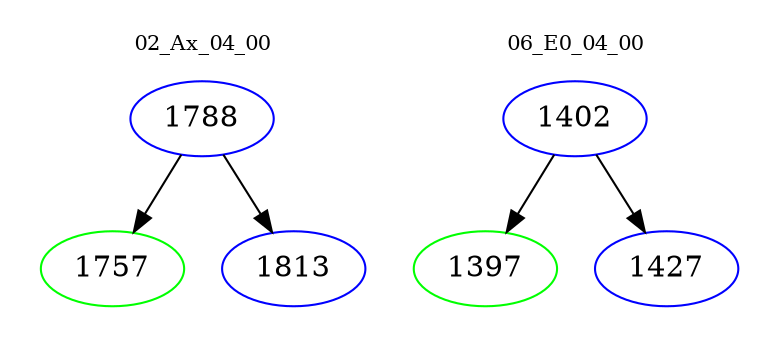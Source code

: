 digraph{
subgraph cluster_0 {
color = white
label = "02_Ax_04_00";
fontsize=10;
T0_1788 [label="1788", color="blue"]
T0_1788 -> T0_1757 [color="black"]
T0_1757 [label="1757", color="green"]
T0_1788 -> T0_1813 [color="black"]
T0_1813 [label="1813", color="blue"]
}
subgraph cluster_1 {
color = white
label = "06_E0_04_00";
fontsize=10;
T1_1402 [label="1402", color="blue"]
T1_1402 -> T1_1397 [color="black"]
T1_1397 [label="1397", color="green"]
T1_1402 -> T1_1427 [color="black"]
T1_1427 [label="1427", color="blue"]
}
}
